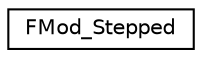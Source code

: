 digraph G
{
  edge [fontname="Helvetica",fontsize="10",labelfontname="Helvetica",labelfontsize="10"];
  node [fontname="Helvetica",fontsize="10",shape=record];
  rankdir=LR;
  Node1 [label="FMod_Stepped",height=0.2,width=0.4,color="black", fillcolor="white", style="filled",URL="$d2/db7/structFMod__Stepped.html"];
}
